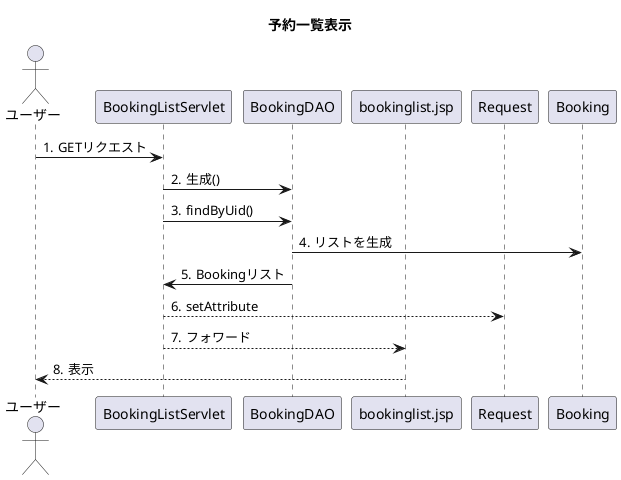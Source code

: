 @startuml
title 予約一覧表示
actor ユーザー
participant BookingListServlet
participant BookingDAO
participant bookinglist.jsp
participant Request

autonumber "#."

ユーザー->BookingListServlet:GETリクエスト
BookingListServlet->BookingDAO:生成()
BookingListServlet->BookingDAO:findByUid()
BookingDAO->Booking:リストを生成
BookingDAO->BookingListServlet:Bookingリスト
BookingListServlet-->Request:setAttribute
BookingListServlet-->bookinglist.jsp:フォワード
bookinglist.jsp-->ユーザー:表示

@enduml